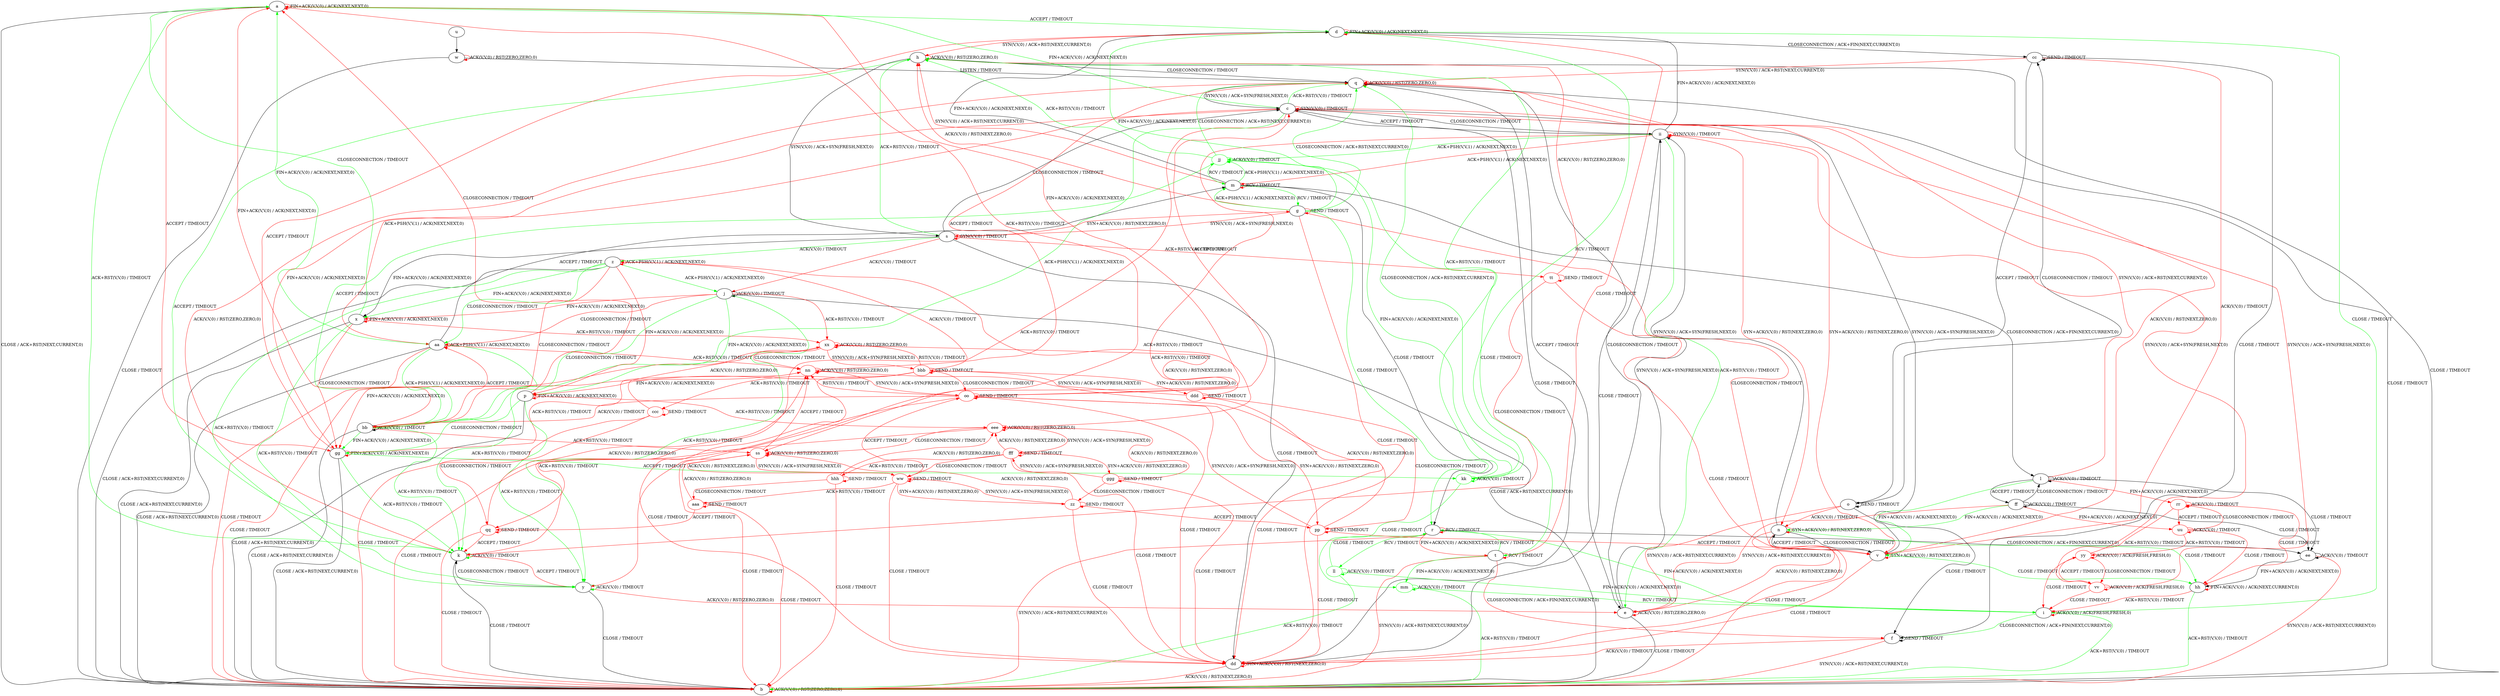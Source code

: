 digraph "" {
	graph ["Incoming time"=113.18083190917969,
		"Outgoing time"=111.06465601921082,
		Output="{'States': 60, 'Transitions': 945, 'Filename': '../results/tcp/TCP_FreeBSD_Server-TCP_Windows8_Server-z3-2.dot'}",
		Reference="{'States': 56, 'Transitions': 716, 'Filename': '../subjects/tcp/TCP_FreeBSD_Server.dot'}",
		Solver=z3,
		Updated="{'States': 39, 'Transitions': 495, 'Filename': '../subjects/tcp/TCP_Windows8_Server.dot'}",
		"f-measure"=0.4393063583815029,
		precision=0.5373737373737374,
		recall=0.3715083798882682
	];
	a -> a [key=0,
	color=red,
	label="FIN+ACK(V,V,0) / ACK(NEXT,NEXT,0)"];
a -> b [key=0,
label="CLOSE / ACK+RST(NEXT,CURRENT,0)"];
a -> d [key=0,
color=green,
label="ACCEPT / TIMEOUT"];
a -> k [key=0,
color=green,
label="ACK+RST(V,V,0) / TIMEOUT"];
a -> gg [key=0,
color=red,
label="ACCEPT / TIMEOUT"];
ss [color=red];
a -> ss [key=0,
color=red,
label="ACK+RST(V,V,0) / TIMEOUT"];
b -> b [key=0,
color=red,
label="ACK(V,V,0) / RST(ZERO,ZERO,0)"];
c -> a [key=0,
color=green,
label="FIN+ACK(V,V,0) / ACK(NEXT,NEXT,0)"];
c -> c [key=0,
color=red,
label="SYN(V,V,0) / TIMEOUT"];
c -> k [key=0,
color=red,
label="ACK+RST(V,V,0) / TIMEOUT"];
c -> q [key=0,
color=green,
label="ACK+RST(V,V,0) / TIMEOUT"];
c -> v [key=0,
color=red,
label="SYN+ACK(V,V,0) / RST(NEXT,ZERO,0)"];
c -> aa [key=0,
color=red,
label="ACK+PSH(V,V,1) / ACK(NEXT,NEXT,0)"];
c -> bb [key=0,
color=green,
label="ACK+PSH(V,V,1) / ACK(NEXT,NEXT,0)"];
c -> dd [key=0,
label="CLOSE / TIMEOUT"];
c -> gg [key=0,
color=red,
label="FIN+ACK(V,V,0) / ACK(NEXT,NEXT,0)"];
c -> ii [key=0,
label="ACCEPT / TIMEOUT"];
d -> d [key=0,
color=red,
label="FIN+ACK(V,V,0) / ACK(NEXT,NEXT,0)"];
d -> h [key=0,
color=red,
label="SYN(V,V,0) / ACK+RST(NEXT,CURRENT,0)"];
d -> i [key=0,
color=green,
label="CLOSE / TIMEOUT"];
d -> t [key=0,
color=red,
label="CLOSE / TIMEOUT"];
d -> cc [key=0,
label="CLOSECONNECTION / ACK+FIN(NEXT,CURRENT,0)"];
e -> b [key=0,
label="CLOSE / TIMEOUT"];
e -> e [key=0,
color=red,
label="ACK(V,V,0) / RST(ZERO,ZERO,0)"];
e -> q [key=0,
label="CLOSECONNECTION / TIMEOUT"];
e -> ii [key=0,
label="SYN(V,V,0) / ACK+SYN(FRESH,NEXT,0)"];
f -> b [key=0,
color=red,
label="SYN(V,V,0) / ACK+RST(NEXT,CURRENT,0)"];
f -> f [key=0,
label="SEND / TIMEOUT"];
f -> dd [key=0,
color=red,
label="ACK(V,V,0) / TIMEOUT"];
g -> d [key=0,
color=green,
label="FIN+ACK(V,V,0) / ACK(NEXT,NEXT,0)"];
g -> g [key=0,
color=red,
label="SEND / TIMEOUT"];
g -> h [key=0,
color=red,
label="ACK(V,V,0) / RST(NEXT,ZERO,0)"];
g -> m [key=0,
color=green,
label="ACK+PSH(V,V,1) / ACK(NEXT,NEXT,0)"];
g -> q [key=0,
color=green,
label="CLOSECONNECTION / ACK+RST(NEXT,CURRENT,0)"];
g -> r [key=0,
color=green,
label="CLOSE / TIMEOUT"];
g -> s [key=0,
color=red,
label="SYN(V,V,0) / ACK+SYN(FRESH,NEXT,0)"];
g -> v [key=0,
color=red,
label="CLOSECONNECTION / TIMEOUT"];
g -> dd [key=0,
color=red,
label="CLOSE / TIMEOUT"];
h -> b [key=0,
label="CLOSE / TIMEOUT"];
h -> h [key=0,
color=red,
label="ACK(V,V,0) / RST(ZERO,ZERO,0)"];
h -> q [key=0,
label="CLOSECONNECTION / TIMEOUT"];
h -> s [key=0,
label="SYN(V,V,0) / ACK+SYN(FRESH,NEXT,0)"];
i -> b [key=0,
color=green,
label="ACK+RST(V,V,0) / TIMEOUT"];
i -> f [key=0,
color=green,
label="CLOSECONNECTION / ACK+FIN(NEXT,CURRENT,0)"];
i -> i [key=0,
color=red,
label="ACK(V,V,0) / ACK(FRESH,FRESH,0)"];
j -> b [key=0,
label="CLOSE / ACK+RST(NEXT,CURRENT,0)"];
j -> j [key=0,
label="ACK(V,V,0) / TIMEOUT"];
j -> p [key=0,
color=green,
label="FIN+ACK(V,V,0) / ACK(NEXT,NEXT,0)"];
j -> x [key=0,
color=red,
label="FIN+ACK(V,V,0) / ACK(NEXT,NEXT,0)"];
j -> y [key=0,
color=green,
label="ACK+RST(V,V,0) / TIMEOUT"];
j -> aa [key=0,
color=red,
label="CLOSECONNECTION / TIMEOUT"];
j -> bb [key=0,
color=green,
label="CLOSECONNECTION / TIMEOUT"];
xx [color=red];
j -> xx [key=0,
color=red,
label="ACK+RST(V,V,0) / TIMEOUT"];
k -> b [key=0,
label="CLOSE / TIMEOUT"];
k -> h [key=0,
color=green,
label="ACCEPT / TIMEOUT"];
k -> k [key=0,
color=green,
label="ACK(V,V,0) / TIMEOUT"];
k -> q [key=0,
color=red,
label="ACK(V,V,0) / RST(ZERO,ZERO,0)"];
k -> y [key=0,
color=red,
label="ACCEPT / TIMEOUT"];
l -> l [key=0,
label="ACK(V,V,0) / TIMEOUT"];
l -> q [key=0,
color=red,
label="SYN(V,V,0) / ACK+RST(NEXT,CURRENT,0)"];
l -> v [key=0,
color=green,
label="FIN+ACK(V,V,0) / ACK(NEXT,NEXT,0)"];
l -> ee [key=0,
label="CLOSE / TIMEOUT"];
l -> ff [key=0,
label="ACCEPT / TIMEOUT"];
rr [color=red];
l -> rr [key=0,
color=red,
label="FIN+ACK(V,V,0) / ACK(NEXT,NEXT,0)"];
m -> d [key=0,
label="FIN+ACK(V,V,0) / ACK(NEXT,NEXT,0)"];
m -> g [key=0,
color=green,
label="RCV / TIMEOUT"];
m -> h [key=0,
color=red,
label="SYN(V,V,0) / ACK+RST(NEXT,CURRENT,0)"];
m -> l [key=0,
label="CLOSECONNECTION / ACK+FIN(NEXT,CURRENT,0)"];
m -> m [key=0,
color=red,
label="RCV / TIMEOUT"];
m -> r [key=0,
label="CLOSE / TIMEOUT"];
jj [color=green];
m -> jj [key=0,
color=green,
label="ACK+PSH(V,V,1) / ACK(NEXT,NEXT,0)"];
n -> e [key=0,
color=red,
label="ACK(V,V,0) / RST(NEXT,ZERO,0)"];
n -> n [key=0,
color=red,
label="SYN+ACK(V,V,0) / RST(NEXT,ZERO,0)"];
n -> v [key=0,
label="CLOSECONNECTION / TIMEOUT"];
n -> dd [key=0,
color=red,
label="CLOSE / TIMEOUT"];
n -> hh [key=0,
color=green,
label="CLOSE / TIMEOUT"];
n -> ii [key=0,
label="SYN(V,V,0) / ACK+SYN(FRESH,NEXT,0)"];
o -> e [key=0,
color=red,
label="SYN(V,V,0) / ACK+RST(NEXT,CURRENT,0)"];
o -> f [key=0,
label="CLOSE / TIMEOUT"];
o -> n [key=0,
color=red,
label="ACK(V,V,0) / TIMEOUT"];
o -> o [key=0,
label="SEND / TIMEOUT"];
o -> cc [key=0,
label="CLOSECONNECTION / TIMEOUT"];
p -> a [key=0,
color=red,
label="CLOSECONNECTION / TIMEOUT"];
p -> b [key=0,
label="CLOSE / ACK+RST(NEXT,CURRENT,0)"];
p -> p [key=0,
color=red,
label="FIN+ACK(V,V,0) / ACK(NEXT,NEXT,0)"];
p -> y [key=0,
color=green,
label="ACK+RST(V,V,0) / TIMEOUT"];
p -> gg [key=0,
color=green,
label="CLOSECONNECTION / TIMEOUT"];
eee [color=red];
p -> eee [key=0,
color=red,
label="ACK+RST(V,V,0) / TIMEOUT"];
q -> b [key=0,
label="CLOSE / TIMEOUT"];
q -> c [key=0,
label="SYN(V,V,0) / ACK+SYN(FRESH,NEXT,0)"];
q -> e [key=0,
label="ACCEPT / TIMEOUT"];
q -> q [key=0,
color=red,
label="ACK(V,V,0) / RST(ZERO,ZERO,0)"];
r -> b [key=0,
color=red,
label="SYN(V,V,0) / ACK+RST(NEXT,CURRENT,0)"];
r -> i [key=0,
color=green,
label="FIN+ACK(V,V,0) / ACK(NEXT,NEXT,0)"];
r -> r [key=0,
color=red,
label="RCV / TIMEOUT"];
r -> t [key=0,
color=red,
label="FIN+ACK(V,V,0) / ACK(NEXT,NEXT,0)"];
r -> ee [key=0,
label="CLOSECONNECTION / ACK+FIN(NEXT,CURRENT,0)"];
ll [color=green];
r -> ll [key=0,
color=green,
label="RCV / TIMEOUT"];
s -> c [key=0,
label="CLOSECONNECTION / TIMEOUT"];
s -> g [key=0,
color=red,
label="SYN+ACK(V,V,0) / RST(NEXT,ZERO,0)"];
s -> h [key=0,
color=green,
label="ACK+RST(V,V,0) / TIMEOUT"];
s -> j [key=0,
color=red,
label="ACK(V,V,0) / TIMEOUT"];
s -> s [key=0,
color=red,
label="SYN(V,V,0) / TIMEOUT"];
s -> x [key=0,
label="FIN+ACK(V,V,0) / ACK(NEXT,NEXT,0)"];
s -> z [key=0,
color=green,
label="ACK(V,V,0) / TIMEOUT"];
s -> dd [key=0,
label="CLOSE / TIMEOUT"];
tt [color=red];
s -> tt [key=0,
color=red,
label="ACK+RST(V,V,0) / TIMEOUT"];
t -> b [key=0,
color=red,
label="SYN(V,V,0) / ACK+RST(NEXT,CURRENT,0)"];
t -> f [key=0,
color=red,
label="CLOSECONNECTION / ACK+FIN(NEXT,CURRENT,0)"];
t -> r [key=0,
color=green,
label="RCV / TIMEOUT"];
t -> t [key=0,
color=red,
label="RCV / TIMEOUT"];
mm [color=green];
t -> mm [key=0,
color=green,
label="FIN+ACK(V,V,0) / ACK(NEXT,NEXT,0)"];
u -> w [key=0];
v -> c [key=0,
label="SYN(V,V,0) / ACK+SYN(FRESH,NEXT,0)"];
v -> n [key=0,
label="ACCEPT / TIMEOUT"];
v -> q [key=0,
color=red,
label="ACK(V,V,0) / RST(NEXT,ZERO,0)"];
v -> v [key=0,
color=red,
label="SYN+ACK(V,V,0) / RST(NEXT,ZERO,0)"];
v -> dd [key=0,
color=red,
label="CLOSE / TIMEOUT"];
v -> hh [key=0,
color=green,
label="CLOSE / TIMEOUT"];
w -> b [key=0,
label="CLOSE / TIMEOUT"];
w -> q [key=0,
label="LISTEN / TIMEOUT"];
w -> w [key=0,
color=red,
label="ACK(V,V,0) / RST(ZERO,ZERO,0)"];
x -> a [key=0,
color=green,
label="CLOSECONNECTION / TIMEOUT"];
x -> b [key=0,
label="CLOSE / ACK+RST(NEXT,CURRENT,0)"];
x -> x [key=0,
color=red,
label="FIN+ACK(V,V,0) / ACK(NEXT,NEXT,0)"];
x -> y [key=0,
color=green,
label="ACK+RST(V,V,0) / TIMEOUT"];
x -> gg [key=0,
color=red,
label="CLOSECONNECTION / TIMEOUT"];
x -> xx [key=0,
color=red,
label="ACK+RST(V,V,0) / TIMEOUT"];
y -> b [key=0,
label="CLOSE / TIMEOUT"];
y -> e [key=0,
color=red,
label="ACK(V,V,0) / RST(ZERO,ZERO,0)"];
y -> k [key=0,
label="CLOSECONNECTION / TIMEOUT"];
y -> y [key=0,
color=green,
label="ACK(V,V,0) / TIMEOUT"];
z -> b [key=0,
label="CLOSE / ACK+RST(NEXT,CURRENT,0)"];
z -> j [key=0,
color=green,
label="ACK+PSH(V,V,1) / ACK(NEXT,NEXT,0)"];
z -> p [key=0,
color=red,
label="FIN+ACK(V,V,0) / ACK(NEXT,NEXT,0)"];
z -> x [key=0,
color=green,
label="FIN+ACK(V,V,0) / ACK(NEXT,NEXT,0)"];
z -> y [key=0,
color=green,
label="ACK+RST(V,V,0) / TIMEOUT"];
z -> z [key=0,
color=red,
label="ACK+PSH(V,V,1) / ACK(NEXT,NEXT,0)"];
z -> aa [key=0,
color=green,
label="CLOSECONNECTION / TIMEOUT"];
z -> bb [key=0,
color=red,
label="CLOSECONNECTION / TIMEOUT"];
z -> eee [key=0,
color=red,
label="ACK+RST(V,V,0) / TIMEOUT"];
aa -> a [key=0,
color=green,
label="FIN+ACK(V,V,0) / ACK(NEXT,NEXT,0)"];
aa -> b [key=0,
label="CLOSE / ACK+RST(NEXT,CURRENT,0)"];
aa -> k [key=0,
color=green,
label="ACK+RST(V,V,0) / TIMEOUT"];
aa -> m [key=0,
label="ACCEPT / TIMEOUT"];
aa -> aa [key=0,
color=red,
label="ACK+PSH(V,V,1) / ACK(NEXT,NEXT,0)"];
aa -> bb [key=0,
color=green,
label="ACK+PSH(V,V,1) / ACK(NEXT,NEXT,0)"];
aa -> gg [key=0,
color=red,
label="FIN+ACK(V,V,0) / ACK(NEXT,NEXT,0)"];
nn [color=red];
aa -> nn [key=0,
color=red,
label="ACK+RST(V,V,0) / TIMEOUT"];
bb -> a [key=0,
color=red,
label="FIN+ACK(V,V,0) / ACK(NEXT,NEXT,0)"];
bb -> b [key=0,
label="CLOSE / ACK+RST(NEXT,CURRENT,0)"];
bb -> k [key=0,
color=green,
label="ACK+RST(V,V,0) / TIMEOUT"];
bb -> aa [key=0,
color=red,
label="ACCEPT / TIMEOUT"];
bb -> bb [key=0,
label="ACK(V,V,0) / TIMEOUT"];
bb -> gg [key=0,
color=green,
label="FIN+ACK(V,V,0) / ACK(NEXT,NEXT,0)"];
bb -> jj [key=0,
color=green,
label="ACCEPT / TIMEOUT"];
bb -> ss [key=0,
color=red,
label="ACK+RST(V,V,0) / TIMEOUT"];
cc -> f [key=0,
label="CLOSE / TIMEOUT"];
cc -> o [key=0,
label="ACCEPT / TIMEOUT"];
cc -> q [key=0,
color=red,
label="SYN(V,V,0) / ACK+RST(NEXT,CURRENT,0)"];
cc -> v [key=0,
color=red,
label="ACK(V,V,0) / TIMEOUT"];
cc -> cc [key=0,
label="SEND / TIMEOUT"];
dd -> b [key=0,
color=red,
label="ACK(V,V,0) / RST(NEXT,ZERO,0)"];
dd -> dd [key=0,
color=red,
label="SYN+ACK(V,V,0) / RST(NEXT,ZERO,0)"];
ee -> b [key=0,
color=red,
label="SYN(V,V,0) / ACK+RST(NEXT,CURRENT,0)"];
ee -> ee [key=0,
label="ACK(V,V,0) / TIMEOUT"];
ee -> hh [key=0,
label="FIN+ACK(V,V,0) / ACK(NEXT,NEXT,0)"];
ff -> e [key=0,
color=red,
label="SYN(V,V,0) / ACK+RST(NEXT,CURRENT,0)"];
ff -> l [key=0,
label="CLOSECONNECTION / TIMEOUT"];
ff -> n [key=0,
color=green,
label="FIN+ACK(V,V,0) / ACK(NEXT,NEXT,0)"];
ff -> ee [key=0,
label="CLOSE / TIMEOUT"];
ff -> ff [key=0,
label="ACK(V,V,0) / TIMEOUT"];
uu [color=red];
ff -> uu [key=0,
color=red,
label="FIN+ACK(V,V,0) / ACK(NEXT,NEXT,0)"];
gg -> b [key=0,
label="CLOSE / ACK+RST(NEXT,CURRENT,0)"];
gg -> d [key=0,
color=red,
label="ACCEPT / TIMEOUT"];
gg -> k [key=0,
color=green,
label="ACK+RST(V,V,0) / TIMEOUT"];
gg -> gg [key=0,
color=red,
label="FIN+ACK(V,V,0) / ACK(NEXT,NEXT,0)"];
kk [color=green];
gg -> kk [key=0,
color=green,
label="ACCEPT / TIMEOUT"];
gg -> nn [key=0,
color=red,
label="ACK+RST(V,V,0) / TIMEOUT"];
hh -> b [key=0,
color=green,
label="ACK+RST(V,V,0) / TIMEOUT"];
hh -> i [key=0,
color=red,
label="ACK+RST(V,V,0) / TIMEOUT"];
hh -> hh [key=0,
color=red,
label="FIN+ACK(V,V,0) / ACK(NEXT,CURRENT,0)"];
ii -> c [key=0,
label="CLOSECONNECTION / TIMEOUT"];
ii -> d [key=0,
label="FIN+ACK(V,V,0) / ACK(NEXT,NEXT,0)"];
ii -> e [key=0,
color=green,
label="ACK+RST(V,V,0) / TIMEOUT"];
ii -> m [key=0,
color=red,
label="ACK+PSH(V,V,1) / ACK(NEXT,NEXT,0)"];
ii -> n [key=0,
color=red,
label="SYN+ACK(V,V,0) / RST(NEXT,ZERO,0)"];
ii -> y [key=0,
color=red,
label="ACK+RST(V,V,0) / TIMEOUT"];
ii -> dd [key=0,
label="CLOSE / TIMEOUT"];
ii -> ii [key=0,
color=red,
label="SYN(V,V,0) / TIMEOUT"];
ii -> jj [key=0,
color=green,
label="ACK+PSH(V,V,1) / ACK(NEXT,NEXT,0)"];
jj -> h [key=0,
color=green,
label="ACK+RST(V,V,0) / TIMEOUT"];
jj -> m [key=0,
color=green,
label="RCV / TIMEOUT"];
jj -> q [key=0,
color=green,
label="CLOSECONNECTION / ACK+RST(NEXT,CURRENT,0)"];
jj -> t [key=0,
color=green,
label="CLOSE / TIMEOUT"];
jj -> jj [key=0,
color=green,
label="ACK(V,V,0) / TIMEOUT"];
jj -> kk [key=0,
color=green,
label="FIN+ACK(V,V,0) / ACK(NEXT,NEXT,0)"];
kk -> d [key=0,
color=green,
label="RCV / TIMEOUT"];
kk -> h [key=0,
color=green,
label="ACK+RST(V,V,0) / TIMEOUT"];
kk -> q [key=0,
color=green,
label="CLOSECONNECTION / ACK+RST(NEXT,CURRENT,0)"];
kk -> kk [key=0,
color=green,
label="ACK(V,V,0) / TIMEOUT"];
kk -> mm [key=0,
color=green,
label="CLOSE / TIMEOUT"];
ll -> b [key=0,
color=green,
label="ACK+RST(V,V,0) / TIMEOUT"];
ll -> i [key=0,
color=green,
label="FIN+ACK(V,V,0) / ACK(NEXT,NEXT,0)"];
ll -> r [key=0,
color=green,
label="CLOSE / TIMEOUT"];
ll -> ll [key=0,
color=green,
label="ACK(V,V,0) / TIMEOUT"];
mm -> b [key=0,
color=green,
label="ACK+RST(V,V,0) / TIMEOUT"];
mm -> i [key=0,
color=green,
label="RCV / TIMEOUT"];
mm -> mm [key=0,
color=green,
label="ACK(V,V,0) / TIMEOUT"];
nn -> b [key=0,
color=red,
label="CLOSE / TIMEOUT"];
nn -> q [key=0,
color=red,
label="ACCEPT / TIMEOUT"];
nn -> nn [key=0,
color=red,
label="ACK(V,V,0) / RST(ZERO,ZERO,0)"];
oo [color=red];
nn -> oo [key=0,
color=red,
label="SYN(V,V,0) / ACK+SYN(FRESH,NEXT,0)"];
oo -> a [key=0,
color=red,
label="FIN+ACK(V,V,0) / ACK(NEXT,NEXT,0)"];
oo -> c [key=0,
color=red,
label="ACCEPT / TIMEOUT"];
oo -> bb [key=0,
color=red,
label="ACK(V,V,0) / TIMEOUT"];
oo -> dd [key=0,
color=red,
label="CLOSE / TIMEOUT"];
oo -> nn [key=0,
color=red,
label="RST(V,V,0) / TIMEOUT"];
oo -> oo [key=0,
color=red,
label="SEND / TIMEOUT"];
pp [color=red];
oo -> pp [key=0,
color=red,
label="SYN+ACK(V,V,0) / RST(NEXT,ZERO,0)"];
qq [color=red];
oo -> qq [key=0,
color=red,
label="ACK+RST(V,V,0) / TIMEOUT"];
pp -> v [key=0,
color=red,
label="ACCEPT / TIMEOUT"];
pp -> dd [key=0,
color=red,
label="CLOSE / TIMEOUT"];
pp -> nn [key=0,
color=red,
label="ACK(V,V,0) / RST(NEXT,ZERO,0)"];
pp -> oo [key=0,
color=red,
label="SYN(V,V,0) / ACK+SYN(FRESH,NEXT,0)"];
pp -> pp [key=0,
color=red,
label="SEND / TIMEOUT"];
qq -> b [key=0,
color=red,
label="CLOSE / TIMEOUT"];
qq -> k [key=0,
color=red,
label="ACCEPT / TIMEOUT"];
qq -> nn [key=0,
color=red,
label="ACK(V,V,0) / RST(ZERO,ZERO,0)"];
qq -> qq [key=0,
color=red,
label="SEND / TIMEOUT"];
rr -> hh [key=0,
color=red,
label="CLOSE / TIMEOUT"];
rr -> rr [key=0,
color=red,
label="ACK(V,V,0) / TIMEOUT"];
rr -> uu [key=0,
color=red,
label="ACCEPT / TIMEOUT"];
vv [color=red];
rr -> vv [key=0,
color=red,
label="ACK+RST(V,V,0) / TIMEOUT"];
ss -> b [key=0,
color=red,
label="CLOSE / TIMEOUT"];
ss -> nn [key=0,
color=red,
label="ACCEPT / TIMEOUT"];
ss -> ss [key=0,
color=red,
label="ACK(V,V,0) / RST(ZERO,ZERO,0)"];
ww [color=red];
ss -> ww [key=0,
color=red,
label="SYN(V,V,0) / ACK+SYN(FRESH,NEXT,0)"];
tt -> b [key=0,
color=red,
label="CLOSE / TIMEOUT"];
tt -> h [key=0,
color=red,
label="ACK(V,V,0) / RST(ZERO,ZERO,0)"];
tt -> k [key=0,
color=red,
label="CLOSECONNECTION / TIMEOUT"];
tt -> tt [key=0,
color=red,
label="SEND / TIMEOUT"];
uu -> hh [key=0,
color=red,
label="CLOSE / TIMEOUT"];
uu -> rr [key=0,
color=red,
label="CLOSECONNECTION / TIMEOUT"];
uu -> uu [key=0,
color=red,
label="ACK(V,V,0) / TIMEOUT"];
yy [color=red];
uu -> yy [key=0,
color=red,
label="ACK+RST(V,V,0) / TIMEOUT"];
vv -> c [key=0,
color=red,
label="SYN(V,V,0) / ACK+SYN(FRESH,NEXT,0)"];
vv -> i [key=0,
color=red,
label="CLOSE / TIMEOUT"];
vv -> vv [key=0,
color=red,
label="ACK(V,V,0) / ACK(FRESH,FRESH,0)"];
vv -> yy [key=0,
color=red,
label="ACCEPT / TIMEOUT"];
ww -> dd [key=0,
color=red,
label="CLOSE / TIMEOUT"];
ww -> oo [key=0,
color=red,
label="ACCEPT / TIMEOUT"];
ww -> ss [key=0,
color=red,
label="ACK(V,V,0) / RST(NEXT,ZERO,0)"];
ww -> ww [key=0,
color=red,
label="SEND / TIMEOUT"];
zz [color=red];
ww -> zz [key=0,
color=red,
label="SYN+ACK(V,V,0) / RST(NEXT,ZERO,0)"];
aaa [color=red];
ww -> aaa [key=0,
color=red,
label="ACK+RST(V,V,0) / TIMEOUT"];
xx -> b [key=0,
color=red,
label="CLOSE / TIMEOUT"];
xx -> nn [key=0,
color=red,
label="CLOSECONNECTION / TIMEOUT"];
xx -> xx [key=0,
color=red,
label="ACK(V,V,0) / RST(ZERO,ZERO,0)"];
bbb [color=red];
xx -> bbb [key=0,
color=red,
label="SYN(V,V,0) / ACK+SYN(FRESH,NEXT,0)"];
yy -> i [key=0,
color=red,
label="CLOSE / TIMEOUT"];
yy -> ii [key=0,
color=red,
label="SYN(V,V,0) / ACK+SYN(FRESH,NEXT,0)"];
yy -> vv [key=0,
color=red,
label="CLOSECONNECTION / TIMEOUT"];
yy -> yy [key=0,
color=red,
label="ACK(V,V,0) / ACK(FRESH,FRESH,0)"];
zz -> dd [key=0,
color=red,
label="CLOSE / TIMEOUT"];
zz -> pp [key=0,
color=red,
label="ACCEPT / TIMEOUT"];
zz -> ss [key=0,
color=red,
label="ACK(V,V,0) / RST(NEXT,ZERO,0)"];
zz -> ww [key=0,
color=red,
label="SYN(V,V,0) / ACK+SYN(FRESH,NEXT,0)"];
zz -> zz [key=0,
color=red,
label="SEND / TIMEOUT"];
aaa -> b [key=0,
color=red,
label="CLOSE / TIMEOUT"];
aaa -> qq [key=0,
color=red,
label="ACCEPT / TIMEOUT"];
aaa -> ss [key=0,
color=red,
label="ACK(V,V,0) / RST(ZERO,ZERO,0)"];
aaa -> aaa [key=0,
color=red,
label="SEND / TIMEOUT"];
bbb -> p [key=0,
color=red,
label="FIN+ACK(V,V,0) / ACK(NEXT,NEXT,0)"];
bbb -> z [key=0,
color=red,
label="ACK(V,V,0) / TIMEOUT"];
bbb -> dd [key=0,
color=red,
label="CLOSE / TIMEOUT"];
bbb -> oo [key=0,
color=red,
label="CLOSECONNECTION / TIMEOUT"];
bbb -> xx [key=0,
color=red,
label="RST(V,V,0) / TIMEOUT"];
bbb -> bbb [key=0,
color=red,
label="SEND / TIMEOUT"];
ccc [color=red];
bbb -> ccc [key=0,
color=red,
label="ACK+RST(V,V,0) / TIMEOUT"];
ddd [color=red];
bbb -> ddd [key=0,
color=red,
label="SYN+ACK(V,V,0) / RST(NEXT,ZERO,0)"];
ccc -> b [key=0,
color=red,
label="CLOSE / TIMEOUT"];
ccc -> qq [key=0,
color=red,
label="CLOSECONNECTION / TIMEOUT"];
ccc -> xx [key=0,
color=red,
label="ACK(V,V,0) / RST(ZERO,ZERO,0)"];
ccc -> ccc [key=0,
color=red,
label="SEND / TIMEOUT"];
ddd -> dd [key=0,
color=red,
label="CLOSE / TIMEOUT"];
ddd -> pp [key=0,
color=red,
label="CLOSECONNECTION / TIMEOUT"];
ddd -> xx [key=0,
color=red,
label="ACK(V,V,0) / RST(NEXT,ZERO,0)"];
ddd -> bbb [key=0,
color=red,
label="SYN(V,V,0) / ACK+SYN(FRESH,NEXT,0)"];
ddd -> ddd [key=0,
color=red,
label="SEND / TIMEOUT"];
eee -> b [key=0,
color=red,
label="CLOSE / TIMEOUT"];
eee -> ss [key=0,
color=red,
label="CLOSECONNECTION / TIMEOUT"];
eee -> eee [key=0,
color=red,
label="ACK(V,V,0) / RST(ZERO,ZERO,0)"];
fff [color=red];
eee -> fff [key=0,
color=red,
label="SYN(V,V,0) / ACK+SYN(FRESH,NEXT,0)"];
fff -> dd [key=0,
color=red,
label="CLOSE / TIMEOUT"];
fff -> ww [key=0,
color=red,
label="CLOSECONNECTION / TIMEOUT"];
fff -> eee [key=0,
color=red,
label="ACK(V,V,0) / RST(NEXT,ZERO,0)"];
fff -> fff [key=0,
color=red,
label="SEND / TIMEOUT"];
ggg [color=red];
fff -> ggg [key=0,
color=red,
label="SYN+ACK(V,V,0) / RST(NEXT,ZERO,0)"];
hhh [color=red];
fff -> hhh [key=0,
color=red,
label="ACK+RST(V,V,0) / TIMEOUT"];
ggg -> dd [key=0,
color=red,
label="CLOSE / TIMEOUT"];
ggg -> zz [key=0,
color=red,
label="CLOSECONNECTION / TIMEOUT"];
ggg -> eee [key=0,
color=red,
label="ACK(V,V,0) / RST(NEXT,ZERO,0)"];
ggg -> fff [key=0,
color=red,
label="SYN(V,V,0) / ACK+SYN(FRESH,NEXT,0)"];
ggg -> ggg [key=0,
color=red,
label="SEND / TIMEOUT"];
hhh -> b [key=0,
color=red,
label="CLOSE / TIMEOUT"];
hhh -> aaa [key=0,
color=red,
label="CLOSECONNECTION / TIMEOUT"];
hhh -> eee [key=0,
color=red,
label="ACK(V,V,0) / RST(ZERO,ZERO,0)"];
hhh -> hhh [key=0,
color=red,
label="SEND / TIMEOUT"];
}
